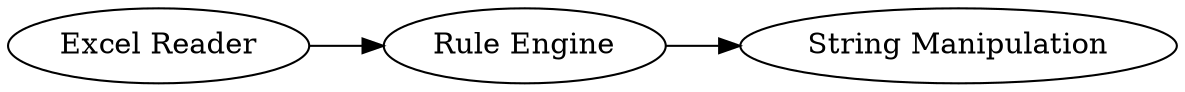 digraph {
	2 -> 3
	1 -> 2
	1 [label="Excel Reader"]
	3 [label="String Manipulation"]
	2 [label="Rule Engine"]
	rankdir=LR
}

